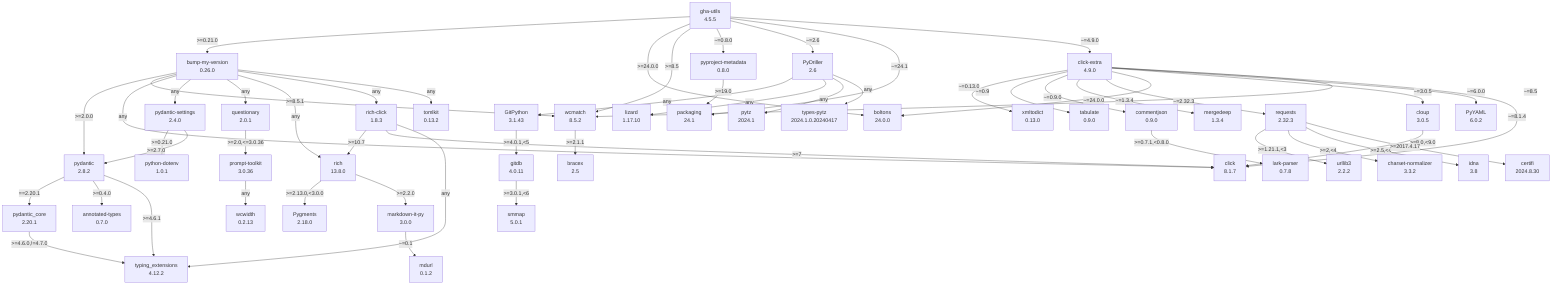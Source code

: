flowchart TD
    classDef missing stroke-dasharray: 5
    annotated-types["annotated-types\n0.7.0"]
    boltons["boltons\n24.0.0"]
    bracex["bracex\n2.5"]
    bump-my-version["bump-my-version\n0.26.0"]
    certifi["certifi\n2024.8.30"]
    charset-normalizer["charset-normalizer\n3.3.2"]
    click-extra["click-extra\n4.9.0"]
    click_0["click\n8.1.7"]
    cloup["cloup\n3.0.5"]
    commentjson["commentjson\n0.9.0"]
    gha-utils["gha-utils\n4.5.5"]
    gitdb["gitdb\n4.0.11"]
    gitpython["GitPython\n3.1.43"]
    idna["idna\n3.8"]
    lark-parser["lark-parser\n0.7.8"]
    lizard["lizard\n1.17.10"]
    markdown-it-py["markdown-it-py\n3.0.0"]
    mdurl["mdurl\n0.1.2"]
    mergedeep["mergedeep\n1.3.4"]
    packaging["packaging\n24.1"]
    prompt-toolkit["prompt-toolkit\n3.0.36"]
    pydantic-core["pydantic_core\n2.20.1"]
    pydantic-settings["pydantic-settings\n2.4.0"]
    pydantic["pydantic\n2.8.2"]
    pydriller["PyDriller\n2.6"]
    pygments["Pygments\n2.18.0"]
    pyproject-metadata["pyproject-metadata\n0.8.0"]
    python-dotenv["python-dotenv\n1.0.1"]
    pytz["pytz\n2024.1"]
    pyyaml["PyYAML\n6.0.2"]
    questionary["questionary\n2.0.1"]
    requests["requests\n2.32.3"]
    rich-click["rich-click\n1.8.3"]
    rich["rich\n13.8.0"]
    smmap["smmap\n5.0.1"]
    tabulate["tabulate\n0.9.0"]
    tomlkit["tomlkit\n0.13.2"]
    types-pytz["types-pytz\n2024.1.0.20240417"]
    typing-extensions["typing_extensions\n4.12.2"]
    urllib3["urllib3\n2.2.2"]
    wcmatch["wcmatch\n8.5.2"]
    wcwidth["wcwidth\n0.2.13"]
    xmltodict["xmltodict\n0.13.0"]
    bump-my-version -- ">=2.0.0" --> pydantic
    bump-my-version -- ">=8.5.1" --> wcmatch
    bump-my-version -- "any" --> click_0
    bump-my-version -- "any" --> pydantic-settings
    bump-my-version -- "any" --> questionary
    bump-my-version -- "any" --> rich
    bump-my-version -- "any" --> rich-click
    bump-my-version -- "any" --> tomlkit
    click-extra -- "~=0.13.0" --> xmltodict
    click-extra -- "~=0.9" --> tabulate
    click-extra -- "~=0.9.0" --> commentjson
    click-extra -- "~=1.3.4" --> mergedeep
    click-extra -- "~=2.32.3" --> requests
    click-extra -- "~=24.0.0" --> boltons
    click-extra -- "~=3.0.5" --> cloup
    click-extra -- "~=6.0.0" --> pyyaml
    click-extra -- "~=8.1.4" --> click_0
    click-extra -- "~=8.5" --> wcmatch
    cloup -- ">=8.0,<9.0" --> click_0
    commentjson -- ">=0.7.1,<0.8.0" --> lark-parser
    gha-utils -- ">=0.21.0" --> bump-my-version
    gha-utils -- ">=24.0.0" --> boltons
    gha-utils -- ">=8.5" --> wcmatch
    gha-utils -- "~=0.8.0" --> pyproject-metadata
    gha-utils -- "~=2.6" --> pydriller
    gha-utils -- "~=24.1" --> packaging
    gha-utils -- "~=4.9.0" --> click-extra
    gitdb -- ">=3.0.1,<6" --> smmap
    gitpython -- ">=4.0.1,<5" --> gitdb
    markdown-it-py -- "~=0.1" --> mdurl
    prompt-toolkit -- "any" --> wcwidth
    pydantic -- "==2.20.1" --> pydantic-core
    pydantic -- ">=0.4.0" --> annotated-types
    pydantic -- ">=4.6.1" --> typing-extensions
    pydantic-core -- ">=4.6.0,!=4.7.0" --> typing-extensions
    pydantic-settings -- ">=0.21.0" --> python-dotenv
    pydantic-settings -- ">=2.7.0" --> pydantic
    pydriller -- "any" --> gitpython
    pydriller -- "any" --> lizard
    pydriller -- "any" --> pytz
    pydriller -- "any" --> types-pytz
    pyproject-metadata -- ">=19.0" --> packaging
    questionary -- ">=2.0,<=3.0.36" --> prompt-toolkit
    requests -- ">=1.21.1,<3" --> urllib3
    requests -- ">=2,<4" --> charset-normalizer
    requests -- ">=2.5,<4" --> idna
    requests -- ">=2017.4.17" --> certifi
    rich -- ">=2.13.0,<3.0.0" --> pygments
    rich -- ">=2.2.0" --> markdown-it-py
    rich-click -- ">=10.7" --> rich
    rich-click -- ">=7" --> click_0
    rich-click -- "any" --> typing-extensions
    wcmatch -- ">=2.1.1" --> bracex